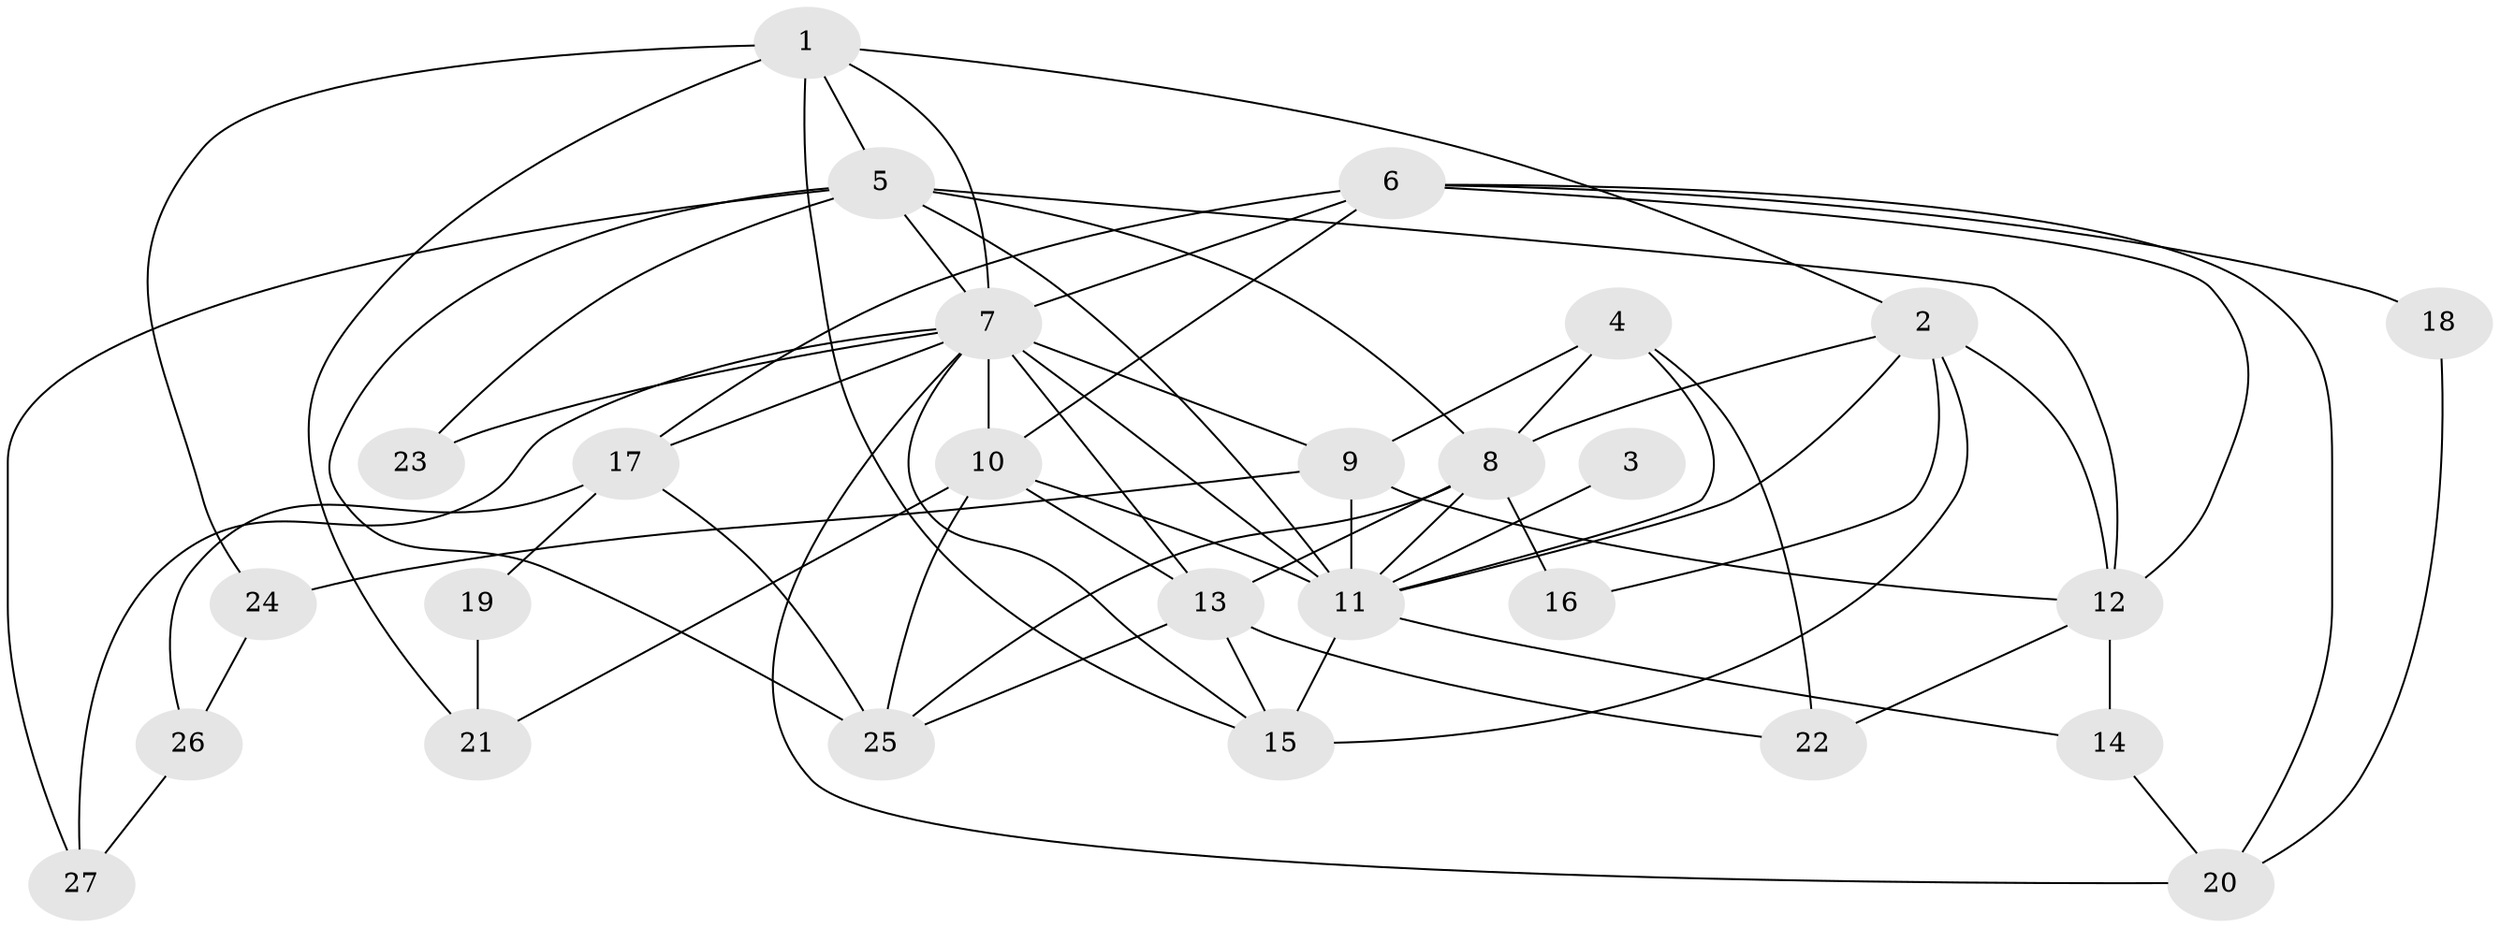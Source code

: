 // original degree distribution, {3: 0.2777777777777778, 6: 0.09259259259259259, 2: 0.12962962962962962, 7: 0.05555555555555555, 4: 0.25925925925925924, 5: 0.18518518518518517}
// Generated by graph-tools (version 1.1) at 2025/51/03/04/25 22:51:11]
// undirected, 27 vertices, 64 edges
graph export_dot {
  node [color=gray90,style=filled];
  1;
  2;
  3;
  4;
  5;
  6;
  7;
  8;
  9;
  10;
  11;
  12;
  13;
  14;
  15;
  16;
  17;
  18;
  19;
  20;
  21;
  22;
  23;
  24;
  25;
  26;
  27;
  1 -- 2 [weight=1.0];
  1 -- 5 [weight=1.0];
  1 -- 7 [weight=1.0];
  1 -- 15 [weight=1.0];
  1 -- 21 [weight=1.0];
  1 -- 24 [weight=1.0];
  2 -- 8 [weight=1.0];
  2 -- 11 [weight=1.0];
  2 -- 12 [weight=1.0];
  2 -- 15 [weight=1.0];
  2 -- 16 [weight=1.0];
  3 -- 11 [weight=2.0];
  4 -- 8 [weight=2.0];
  4 -- 9 [weight=1.0];
  4 -- 11 [weight=1.0];
  4 -- 22 [weight=2.0];
  5 -- 7 [weight=2.0];
  5 -- 8 [weight=1.0];
  5 -- 11 [weight=1.0];
  5 -- 12 [weight=1.0];
  5 -- 23 [weight=1.0];
  5 -- 25 [weight=1.0];
  5 -- 27 [weight=1.0];
  6 -- 7 [weight=2.0];
  6 -- 10 [weight=1.0];
  6 -- 12 [weight=1.0];
  6 -- 17 [weight=1.0];
  6 -- 18 [weight=1.0];
  6 -- 20 [weight=1.0];
  7 -- 9 [weight=1.0];
  7 -- 10 [weight=2.0];
  7 -- 11 [weight=2.0];
  7 -- 13 [weight=1.0];
  7 -- 15 [weight=1.0];
  7 -- 17 [weight=1.0];
  7 -- 20 [weight=1.0];
  7 -- 23 [weight=1.0];
  7 -- 27 [weight=1.0];
  8 -- 11 [weight=1.0];
  8 -- 13 [weight=1.0];
  8 -- 16 [weight=1.0];
  8 -- 25 [weight=1.0];
  9 -- 11 [weight=4.0];
  9 -- 12 [weight=1.0];
  9 -- 24 [weight=1.0];
  10 -- 11 [weight=2.0];
  10 -- 13 [weight=1.0];
  10 -- 21 [weight=1.0];
  10 -- 25 [weight=1.0];
  11 -- 14 [weight=1.0];
  11 -- 15 [weight=2.0];
  12 -- 14 [weight=1.0];
  12 -- 22 [weight=1.0];
  13 -- 15 [weight=1.0];
  13 -- 22 [weight=1.0];
  13 -- 25 [weight=1.0];
  14 -- 20 [weight=1.0];
  17 -- 19 [weight=1.0];
  17 -- 25 [weight=1.0];
  17 -- 26 [weight=1.0];
  18 -- 20 [weight=1.0];
  19 -- 21 [weight=1.0];
  24 -- 26 [weight=1.0];
  26 -- 27 [weight=1.0];
}
